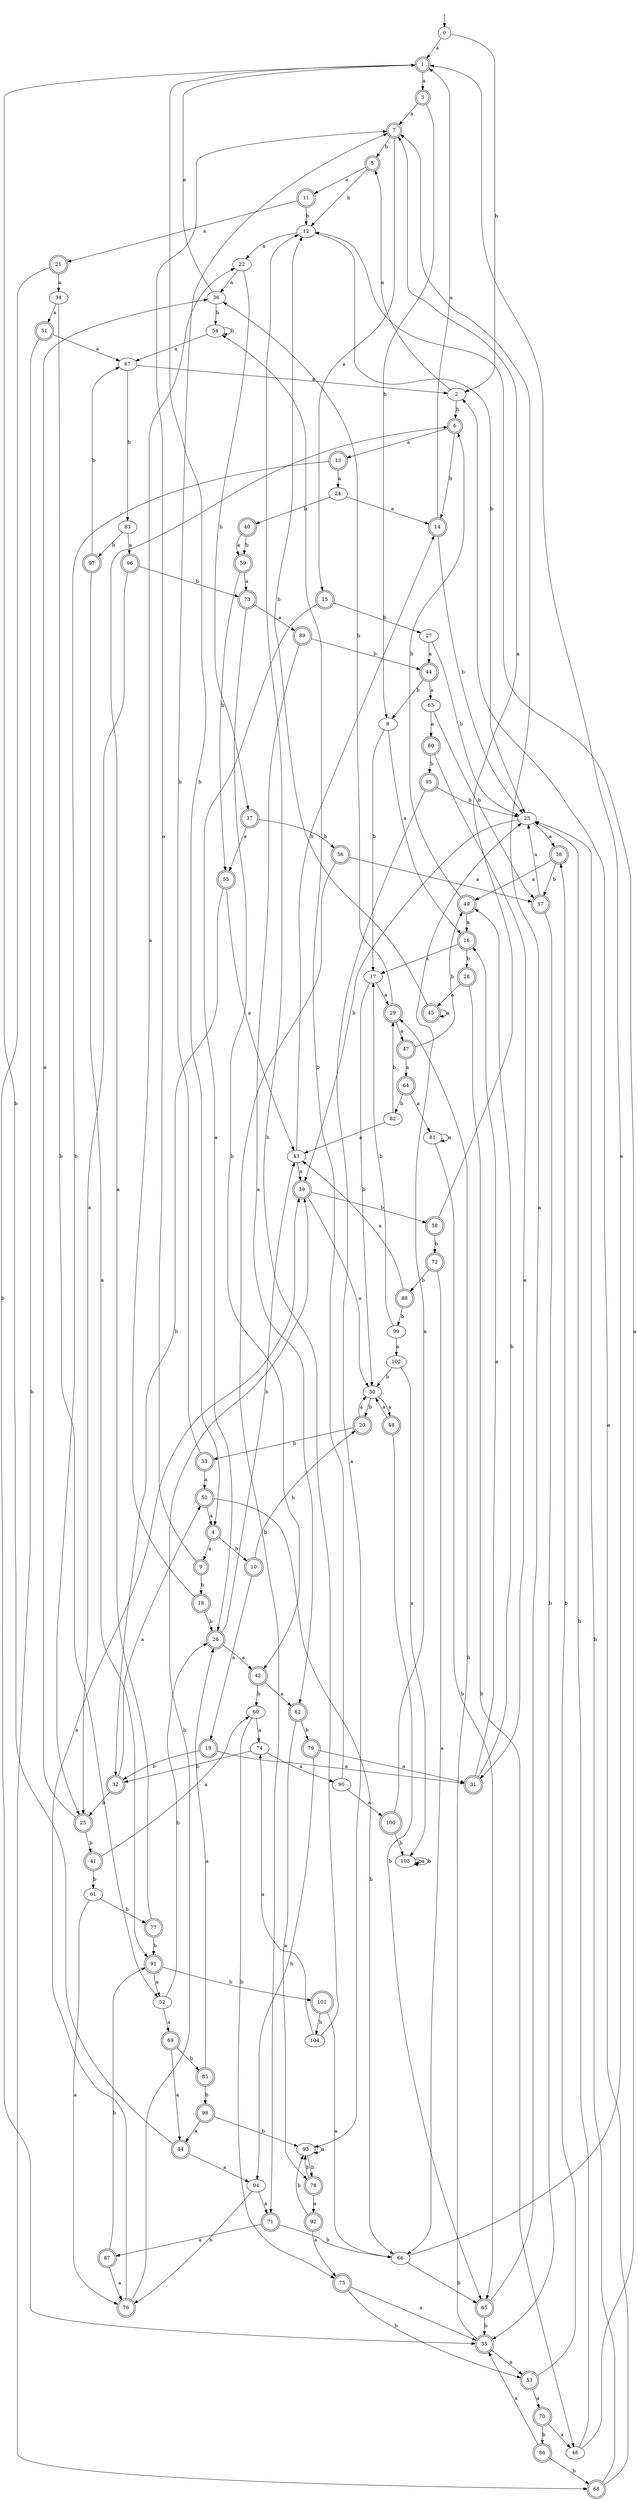 digraph RandomDFA {
  __start0 [label="", shape=none];
  __start0 -> 0 [label=""];
  0 [shape=circle]
  0 -> 1 [label="a"]
  0 -> 2 [label="b"]
  1 [shape=doublecircle]
  1 -> 3 [label="a"]
  1 -> 4 [label="b"]
  2
  2 -> 5 [label="a"]
  2 -> 6 [label="b"]
  3 [shape=doublecircle]
  3 -> 7 [label="a"]
  3 -> 8 [label="b"]
  4 [shape=doublecircle]
  4 -> 9 [label="a"]
  4 -> 10 [label="b"]
  5 [shape=doublecircle]
  5 -> 11 [label="a"]
  5 -> 12 [label="b"]
  6 [shape=doublecircle]
  6 -> 13 [label="a"]
  6 -> 14 [label="b"]
  7 [shape=doublecircle]
  7 -> 15 [label="a"]
  7 -> 5 [label="b"]
  8
  8 -> 16 [label="a"]
  8 -> 17 [label="b"]
  9 [shape=doublecircle]
  9 -> 7 [label="a"]
  9 -> 18 [label="b"]
  10 [shape=doublecircle]
  10 -> 19 [label="a"]
  10 -> 20 [label="b"]
  11 [shape=doublecircle]
  11 -> 21 [label="a"]
  11 -> 12 [label="b"]
  12
  12 -> 22 [label="a"]
  12 -> 23 [label="b"]
  13 [shape=doublecircle]
  13 -> 24 [label="a"]
  13 -> 25 [label="b"]
  14 [shape=doublecircle]
  14 -> 1 [label="a"]
  14 -> 23 [label="b"]
  15 [shape=doublecircle]
  15 -> 26 [label="a"]
  15 -> 27 [label="b"]
  16 [shape=doublecircle]
  16 -> 17 [label="a"]
  16 -> 28 [label="b"]
  17
  17 -> 29 [label="a"]
  17 -> 30 [label="b"]
  18 [shape=doublecircle]
  18 -> 22 [label="a"]
  18 -> 26 [label="b"]
  19 [shape=doublecircle]
  19 -> 31 [label="a"]
  19 -> 32 [label="b"]
  20 [shape=doublecircle]
  20 -> 30 [label="a"]
  20 -> 33 [label="b"]
  21 [shape=doublecircle]
  21 -> 34 [label="a"]
  21 -> 35 [label="b"]
  22
  22 -> 36 [label="a"]
  22 -> 37 [label="b"]
  23
  23 -> 38 [label="a"]
  23 -> 39 [label="b"]
  24
  24 -> 14 [label="a"]
  24 -> 40 [label="b"]
  25 [shape=doublecircle]
  25 -> 36 [label="a"]
  25 -> 41 [label="b"]
  26 [shape=doublecircle]
  26 -> 42 [label="a"]
  26 -> 43 [label="b"]
  27
  27 -> 44 [label="a"]
  27 -> 23 [label="b"]
  28 [shape=doublecircle]
  28 -> 45 [label="a"]
  28 -> 46 [label="b"]
  29 [shape=doublecircle]
  29 -> 47 [label="a"]
  29 -> 36 [label="b"]
  30
  30 -> 48 [label="a"]
  30 -> 20 [label="b"]
  31 [shape=doublecircle]
  31 -> 16 [label="a"]
  31 -> 49 [label="b"]
  32 [shape=doublecircle]
  32 -> 50 [label="a"]
  32 -> 25 [label="b"]
  33 [shape=doublecircle]
  33 -> 50 [label="a"]
  33 -> 7 [label="b"]
  34
  34 -> 51 [label="a"]
  34 -> 52 [label="b"]
  35 [shape=doublecircle]
  35 -> 53 [label="a"]
  35 -> 29 [label="b"]
  36
  36 -> 1 [label="a"]
  36 -> 54 [label="b"]
  37 [shape=doublecircle]
  37 -> 55 [label="a"]
  37 -> 56 [label="b"]
  38 [shape=doublecircle]
  38 -> 49 [label="a"]
  38 -> 57 [label="b"]
  39 [shape=doublecircle]
  39 -> 30 [label="a"]
  39 -> 58 [label="b"]
  40 [shape=doublecircle]
  40 -> 59 [label="a"]
  40 -> 59 [label="b"]
  41 [shape=doublecircle]
  41 -> 60 [label="a"]
  41 -> 61 [label="b"]
  42 [shape=doublecircle]
  42 -> 62 [label="a"]
  42 -> 60 [label="b"]
  43
  43 -> 39 [label="a"]
  43 -> 14 [label="b"]
  44 [shape=doublecircle]
  44 -> 63 [label="a"]
  44 -> 8 [label="b"]
  45 [shape=doublecircle]
  45 -> 45 [label="a"]
  45 -> 12 [label="b"]
  46
  46 -> 12 [label="a"]
  46 -> 23 [label="b"]
  47 [shape=doublecircle]
  47 -> 64 [label="a"]
  47 -> 49 [label="b"]
  48 [shape=doublecircle]
  48 -> 30 [label="a"]
  48 -> 65 [label="b"]
  49 [shape=doublecircle]
  49 -> 16 [label="a"]
  49 -> 6 [label="b"]
  50 [shape=doublecircle]
  50 -> 4 [label="a"]
  50 -> 66 [label="b"]
  51 [shape=doublecircle]
  51 -> 67 [label="a"]
  51 -> 68 [label="b"]
  52
  52 -> 69 [label="a"]
  52 -> 26 [label="b"]
  53 [shape=doublecircle]
  53 -> 70 [label="a"]
  53 -> 38 [label="b"]
  54
  54 -> 67 [label="a"]
  54 -> 54 [label="b"]
  55 [shape=doublecircle]
  55 -> 43 [label="a"]
  55 -> 32 [label="b"]
  56 [shape=doublecircle]
  56 -> 57 [label="a"]
  56 -> 71 [label="b"]
  57 [shape=doublecircle]
  57 -> 23 [label="a"]
  57 -> 35 [label="b"]
  58 [shape=doublecircle]
  58 -> 7 [label="a"]
  58 -> 72 [label="b"]
  59 [shape=doublecircle]
  59 -> 73 [label="a"]
  59 -> 55 [label="b"]
  60
  60 -> 74 [label="a"]
  60 -> 75 [label="b"]
  61
  61 -> 76 [label="a"]
  61 -> 77 [label="b"]
  62 [shape=doublecircle]
  62 -> 78 [label="a"]
  62 -> 79 [label="b"]
  63
  63 -> 80 [label="a"]
  63 -> 57 [label="b"]
  64 [shape=doublecircle]
  64 -> 81 [label="a"]
  64 -> 82 [label="b"]
  65 [shape=doublecircle]
  65 -> 7 [label="a"]
  65 -> 35 [label="b"]
  66
  66 -> 1 [label="a"]
  66 -> 65 [label="b"]
  67
  67 -> 2 [label="a"]
  67 -> 83 [label="b"]
  68 [shape=doublecircle]
  68 -> 2 [label="a"]
  68 -> 23 [label="b"]
  69 [shape=doublecircle]
  69 -> 84 [label="a"]
  69 -> 85 [label="b"]
  70 [shape=doublecircle]
  70 -> 46 [label="a"]
  70 -> 86 [label="b"]
  71 [shape=doublecircle]
  71 -> 87 [label="a"]
  71 -> 66 [label="b"]
  72 [shape=doublecircle]
  72 -> 66 [label="a"]
  72 -> 88 [label="b"]
  73 [shape=doublecircle]
  73 -> 89 [label="a"]
  73 -> 42 [label="b"]
  74
  74 -> 90 [label="a"]
  74 -> 32 [label="b"]
  75 [shape=doublecircle]
  75 -> 35 [label="a"]
  75 -> 53 [label="b"]
  76 [shape=doublecircle]
  76 -> 39 [label="a"]
  76 -> 39 [label="b"]
  77 [shape=doublecircle]
  77 -> 6 [label="a"]
  77 -> 91 [label="b"]
  78 [shape=doublecircle]
  78 -> 92 [label="a"]
  78 -> 93 [label="b"]
  79 [shape=doublecircle]
  79 -> 31 [label="a"]
  79 -> 94 [label="b"]
  80 [shape=doublecircle]
  80 -> 31 [label="a"]
  80 -> 95 [label="b"]
  81
  81 -> 81 [label="a"]
  81 -> 65 [label="b"]
  82
  82 -> 43 [label="a"]
  82 -> 29 [label="b"]
  83
  83 -> 96 [label="a"]
  83 -> 97 [label="b"]
  84 [shape=doublecircle]
  84 -> 94 [label="a"]
  84 -> 1 [label="b"]
  85 [shape=doublecircle]
  85 -> 26 [label="a"]
  85 -> 98 [label="b"]
  86 [shape=doublecircle]
  86 -> 35 [label="a"]
  86 -> 68 [label="b"]
  87 [shape=doublecircle]
  87 -> 76 [label="a"]
  87 -> 91 [label="b"]
  88 [shape=doublecircle]
  88 -> 43 [label="a"]
  88 -> 99 [label="b"]
  89 [shape=doublecircle]
  89 -> 62 [label="a"]
  89 -> 44 [label="b"]
  90
  90 -> 100 [label="a"]
  90 -> 54 [label="b"]
  91 [shape=doublecircle]
  91 -> 52 [label="a"]
  91 -> 101 [label="b"]
  92 [shape=doublecircle]
  92 -> 75 [label="a"]
  92 -> 93 [label="b"]
  93
  93 -> 93 [label="a"]
  93 -> 78 [label="b"]
  94
  94 -> 71 [label="a"]
  94 -> 76 [label="b"]
  95 [shape=doublecircle]
  95 -> 93 [label="a"]
  95 -> 23 [label="b"]
  96 [shape=doublecircle]
  96 -> 25 [label="a"]
  96 -> 73 [label="b"]
  97 [shape=doublecircle]
  97 -> 91 [label="a"]
  97 -> 67 [label="b"]
  98 [shape=doublecircle]
  98 -> 84 [label="a"]
  98 -> 93 [label="b"]
  99
  99 -> 102 [label="a"]
  99 -> 17 [label="b"]
  100 [shape=doublecircle]
  100 -> 23 [label="a"]
  100 -> 103 [label="b"]
  101 [shape=doublecircle]
  101 -> 66 [label="a"]
  101 -> 104 [label="b"]
  102
  102 -> 103 [label="a"]
  102 -> 30 [label="b"]
  103
  103 -> 103 [label="a"]
  103 -> 103 [label="b"]
  104
  104 -> 74 [label="a"]
  104 -> 12 [label="b"]
}
